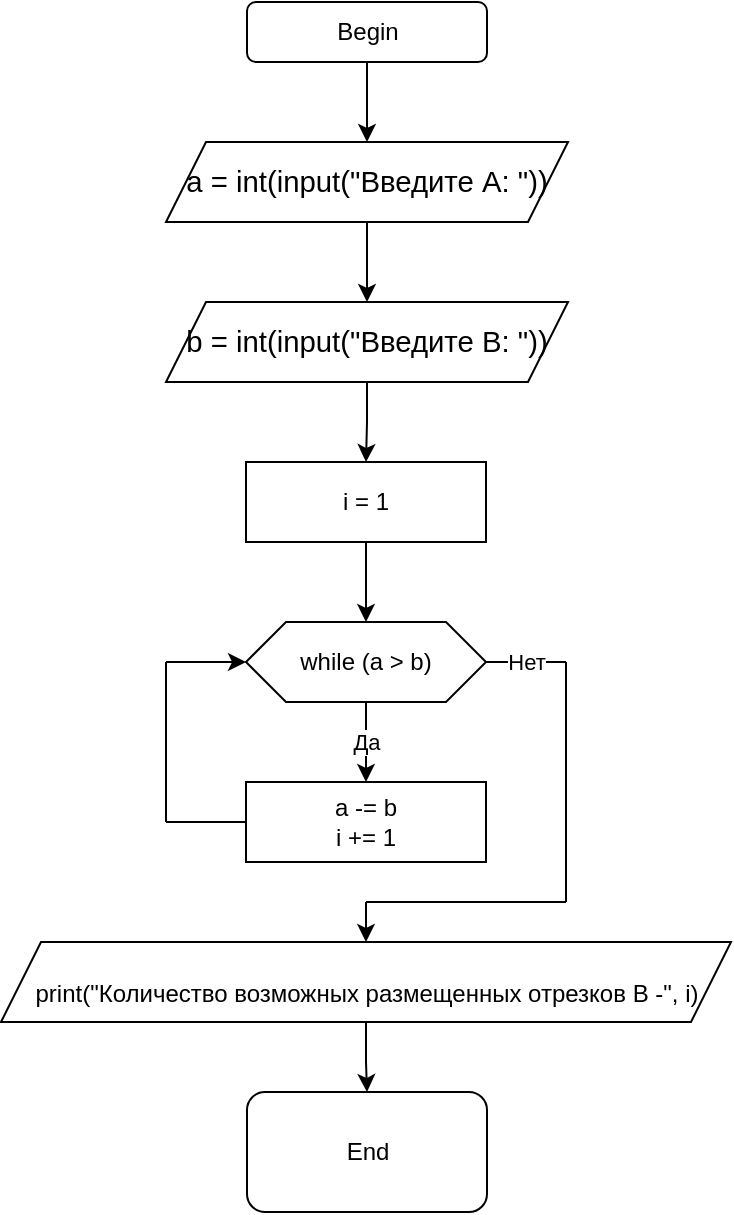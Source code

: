 <mxfile version="13.8.3" type="device"><diagram id="cLYfsFT4ZChhz4mr6RBZ" name="Page-1"><mxGraphModel dx="1422" dy="772" grid="1" gridSize="10" guides="1" tooltips="1" connect="1" arrows="1" fold="1" page="1" pageScale="1" pageWidth="827" pageHeight="1169" math="0" shadow="0"><root><mxCell id="0"/><mxCell id="1" parent="0"/><mxCell id="RhUgebM6F3evPn6TB11P-9" value="" style="edgeStyle=orthogonalEdgeStyle;rounded=0;orthogonalLoop=1;jettySize=auto;html=1;" edge="1" parent="1" source="RhUgebM6F3evPn6TB11P-1" target="RhUgebM6F3evPn6TB11P-3"><mxGeometry relative="1" as="geometry"/></mxCell><mxCell id="RhUgebM6F3evPn6TB11P-1" value="Begin" style="rounded=1;whiteSpace=wrap;html=1;" vertex="1" parent="1"><mxGeometry x="360.5" y="10" width="120" height="30" as="geometry"/></mxCell><mxCell id="RhUgebM6F3evPn6TB11P-6" value="" style="edgeStyle=orthogonalEdgeStyle;rounded=0;orthogonalLoop=1;jettySize=auto;html=1;" edge="1" parent="1" source="RhUgebM6F3evPn6TB11P-3" target="RhUgebM6F3evPn6TB11P-5"><mxGeometry relative="1" as="geometry"/></mxCell><mxCell id="RhUgebM6F3evPn6TB11P-3" value="&lt;span lang=&quot;EN-US&quot; style=&quot;font-size: 11.0pt ; line-height: 107% ; font-family: &amp;#34;calibri&amp;#34; , sans-serif&quot;&gt;a = int(input(&quot;&lt;/span&gt;&lt;span style=&quot;font-size: 11.0pt ; line-height: 107% ; font-family: &amp;#34;calibri&amp;#34; , sans-serif&quot;&gt;Введите&lt;/span&gt;&lt;span style=&quot;font-size: 11.0pt ; line-height: 107% ; font-family: &amp;#34;calibri&amp;#34; , sans-serif&quot;&gt; &lt;/span&gt;&lt;span style=&quot;font-size: 11.0pt ; line-height: 107% ; font-family: &amp;#34;calibri&amp;#34; , sans-serif&quot;&gt;А&lt;/span&gt;&lt;span lang=&quot;EN-US&quot; style=&quot;font-size: 11.0pt ; line-height: 107% ; font-family: &amp;#34;calibri&amp;#34; , sans-serif&quot;&gt;: &quot;))&lt;/span&gt;" style="shape=parallelogram;perimeter=parallelogramPerimeter;whiteSpace=wrap;html=1;fixedSize=1;" vertex="1" parent="1"><mxGeometry x="320" y="80" width="201" height="40" as="geometry"/></mxCell><mxCell id="RhUgebM6F3evPn6TB11P-8" value="" style="edgeStyle=orthogonalEdgeStyle;rounded=0;orthogonalLoop=1;jettySize=auto;html=1;" edge="1" parent="1" source="RhUgebM6F3evPn6TB11P-5" target="RhUgebM6F3evPn6TB11P-7"><mxGeometry relative="1" as="geometry"/></mxCell><mxCell id="RhUgebM6F3evPn6TB11P-5" value="&lt;span lang=&quot;EN-US&quot; style=&quot;font-size: 11.0pt ; line-height: 107% ; font-family: &amp;#34;calibri&amp;#34; , sans-serif&quot;&gt;b = int(input(&quot;&lt;/span&gt;&lt;span style=&quot;font-size: 11.0pt ; line-height: 107% ; font-family: &amp;#34;calibri&amp;#34; , sans-serif&quot;&gt;Введите&lt;/span&gt;&lt;span style=&quot;font-size: 11.0pt ; line-height: 107% ; font-family: &amp;#34;calibri&amp;#34; , sans-serif&quot;&gt;&amp;nbsp;B&lt;/span&gt;&lt;span lang=&quot;EN-US&quot; style=&quot;font-size: 11.0pt ; line-height: 107% ; font-family: &amp;#34;calibri&amp;#34; , sans-serif&quot;&gt;: &quot;))&lt;/span&gt;" style="shape=parallelogram;perimeter=parallelogramPerimeter;whiteSpace=wrap;html=1;fixedSize=1;" vertex="1" parent="1"><mxGeometry x="320" y="160" width="201" height="40" as="geometry"/></mxCell><mxCell id="RhUgebM6F3evPn6TB11P-11" value="" style="edgeStyle=orthogonalEdgeStyle;rounded=0;orthogonalLoop=1;jettySize=auto;html=1;" edge="1" parent="1" source="RhUgebM6F3evPn6TB11P-7" target="RhUgebM6F3evPn6TB11P-10"><mxGeometry relative="1" as="geometry"/></mxCell><mxCell id="RhUgebM6F3evPn6TB11P-7" value="i = 1" style="rounded=0;whiteSpace=wrap;html=1;" vertex="1" parent="1"><mxGeometry x="360" y="240" width="120" height="40" as="geometry"/></mxCell><mxCell id="RhUgebM6F3evPn6TB11P-14" value="Да" style="edgeStyle=orthogonalEdgeStyle;rounded=0;orthogonalLoop=1;jettySize=auto;html=1;" edge="1" parent="1" source="RhUgebM6F3evPn6TB11P-10" target="RhUgebM6F3evPn6TB11P-13"><mxGeometry relative="1" as="geometry"/></mxCell><mxCell id="RhUgebM6F3evPn6TB11P-10" value="while (a &amp;gt; b)" style="shape=hexagon;perimeter=hexagonPerimeter2;whiteSpace=wrap;html=1;fixedSize=1;" vertex="1" parent="1"><mxGeometry x="360" y="320" width="120" height="40" as="geometry"/></mxCell><mxCell id="RhUgebM6F3evPn6TB11P-13" value="a -= b&lt;br&gt;i += 1" style="rounded=0;whiteSpace=wrap;html=1;" vertex="1" parent="1"><mxGeometry x="360" y="400" width="120" height="40" as="geometry"/></mxCell><mxCell id="RhUgebM6F3evPn6TB11P-16" value="" style="endArrow=none;html=1;exitX=0;exitY=0.5;exitDx=0;exitDy=0;" edge="1" parent="1" source="RhUgebM6F3evPn6TB11P-13"><mxGeometry width="50" height="50" relative="1" as="geometry"><mxPoint x="390" y="420" as="sourcePoint"/><mxPoint x="320" y="420" as="targetPoint"/></mxGeometry></mxCell><mxCell id="RhUgebM6F3evPn6TB11P-17" value="" style="endArrow=none;html=1;" edge="1" parent="1"><mxGeometry width="50" height="50" relative="1" as="geometry"><mxPoint x="320" y="420" as="sourcePoint"/><mxPoint x="320" y="340" as="targetPoint"/></mxGeometry></mxCell><mxCell id="RhUgebM6F3evPn6TB11P-18" value="" style="endArrow=classic;html=1;entryX=0;entryY=0.5;entryDx=0;entryDy=0;" edge="1" parent="1" target="RhUgebM6F3evPn6TB11P-10"><mxGeometry width="50" height="50" relative="1" as="geometry"><mxPoint x="320" y="340" as="sourcePoint"/><mxPoint x="440" y="370" as="targetPoint"/></mxGeometry></mxCell><mxCell id="RhUgebM6F3evPn6TB11P-19" value="Нет" style="endArrow=none;html=1;exitX=1;exitY=0.5;exitDx=0;exitDy=0;" edge="1" parent="1" source="RhUgebM6F3evPn6TB11P-10"><mxGeometry width="50" height="50" relative="1" as="geometry"><mxPoint x="480" y="340" as="sourcePoint"/><mxPoint x="520" y="340" as="targetPoint"/></mxGeometry></mxCell><mxCell id="RhUgebM6F3evPn6TB11P-20" value="" style="endArrow=none;html=1;" edge="1" parent="1"><mxGeometry width="50" height="50" relative="1" as="geometry"><mxPoint x="520" y="340" as="sourcePoint"/><mxPoint x="520" y="460" as="targetPoint"/></mxGeometry></mxCell><mxCell id="RhUgebM6F3evPn6TB11P-21" value="" style="endArrow=none;html=1;" edge="1" parent="1"><mxGeometry width="50" height="50" relative="1" as="geometry"><mxPoint x="520" y="460" as="sourcePoint"/><mxPoint x="420" y="460" as="targetPoint"/></mxGeometry></mxCell><mxCell id="RhUgebM6F3evPn6TB11P-22" value="" style="endArrow=classic;html=1;" edge="1" parent="1"><mxGeometry width="50" height="50" relative="1" as="geometry"><mxPoint x="420" y="460" as="sourcePoint"/><mxPoint x="420" y="480" as="targetPoint"/></mxGeometry></mxCell><mxCell id="RhUgebM6F3evPn6TB11P-26" value="" style="edgeStyle=orthogonalEdgeStyle;rounded=0;orthogonalLoop=1;jettySize=auto;html=1;" edge="1" parent="1" source="RhUgebM6F3evPn6TB11P-23" target="RhUgebM6F3evPn6TB11P-25"><mxGeometry relative="1" as="geometry"/></mxCell><mxCell id="RhUgebM6F3evPn6TB11P-23" value="&lt;p class=&quot;MsoNormal&quot; style=&quot;margin-bottom: 0cm ; margin-bottom: 0.0pt&quot;&gt;print(&quot;Количество возможных размещенных отрезков B -&quot;, i)&lt;/p&gt;" style="shape=parallelogram;perimeter=parallelogramPerimeter;whiteSpace=wrap;html=1;fixedSize=1;" vertex="1" parent="1"><mxGeometry x="237.5" y="480" width="365" height="40" as="geometry"/></mxCell><mxCell id="RhUgebM6F3evPn6TB11P-25" value="End" style="rounded=1;whiteSpace=wrap;html=1;" vertex="1" parent="1"><mxGeometry x="360.5" y="555" width="120" height="60" as="geometry"/></mxCell></root></mxGraphModel></diagram></mxfile>